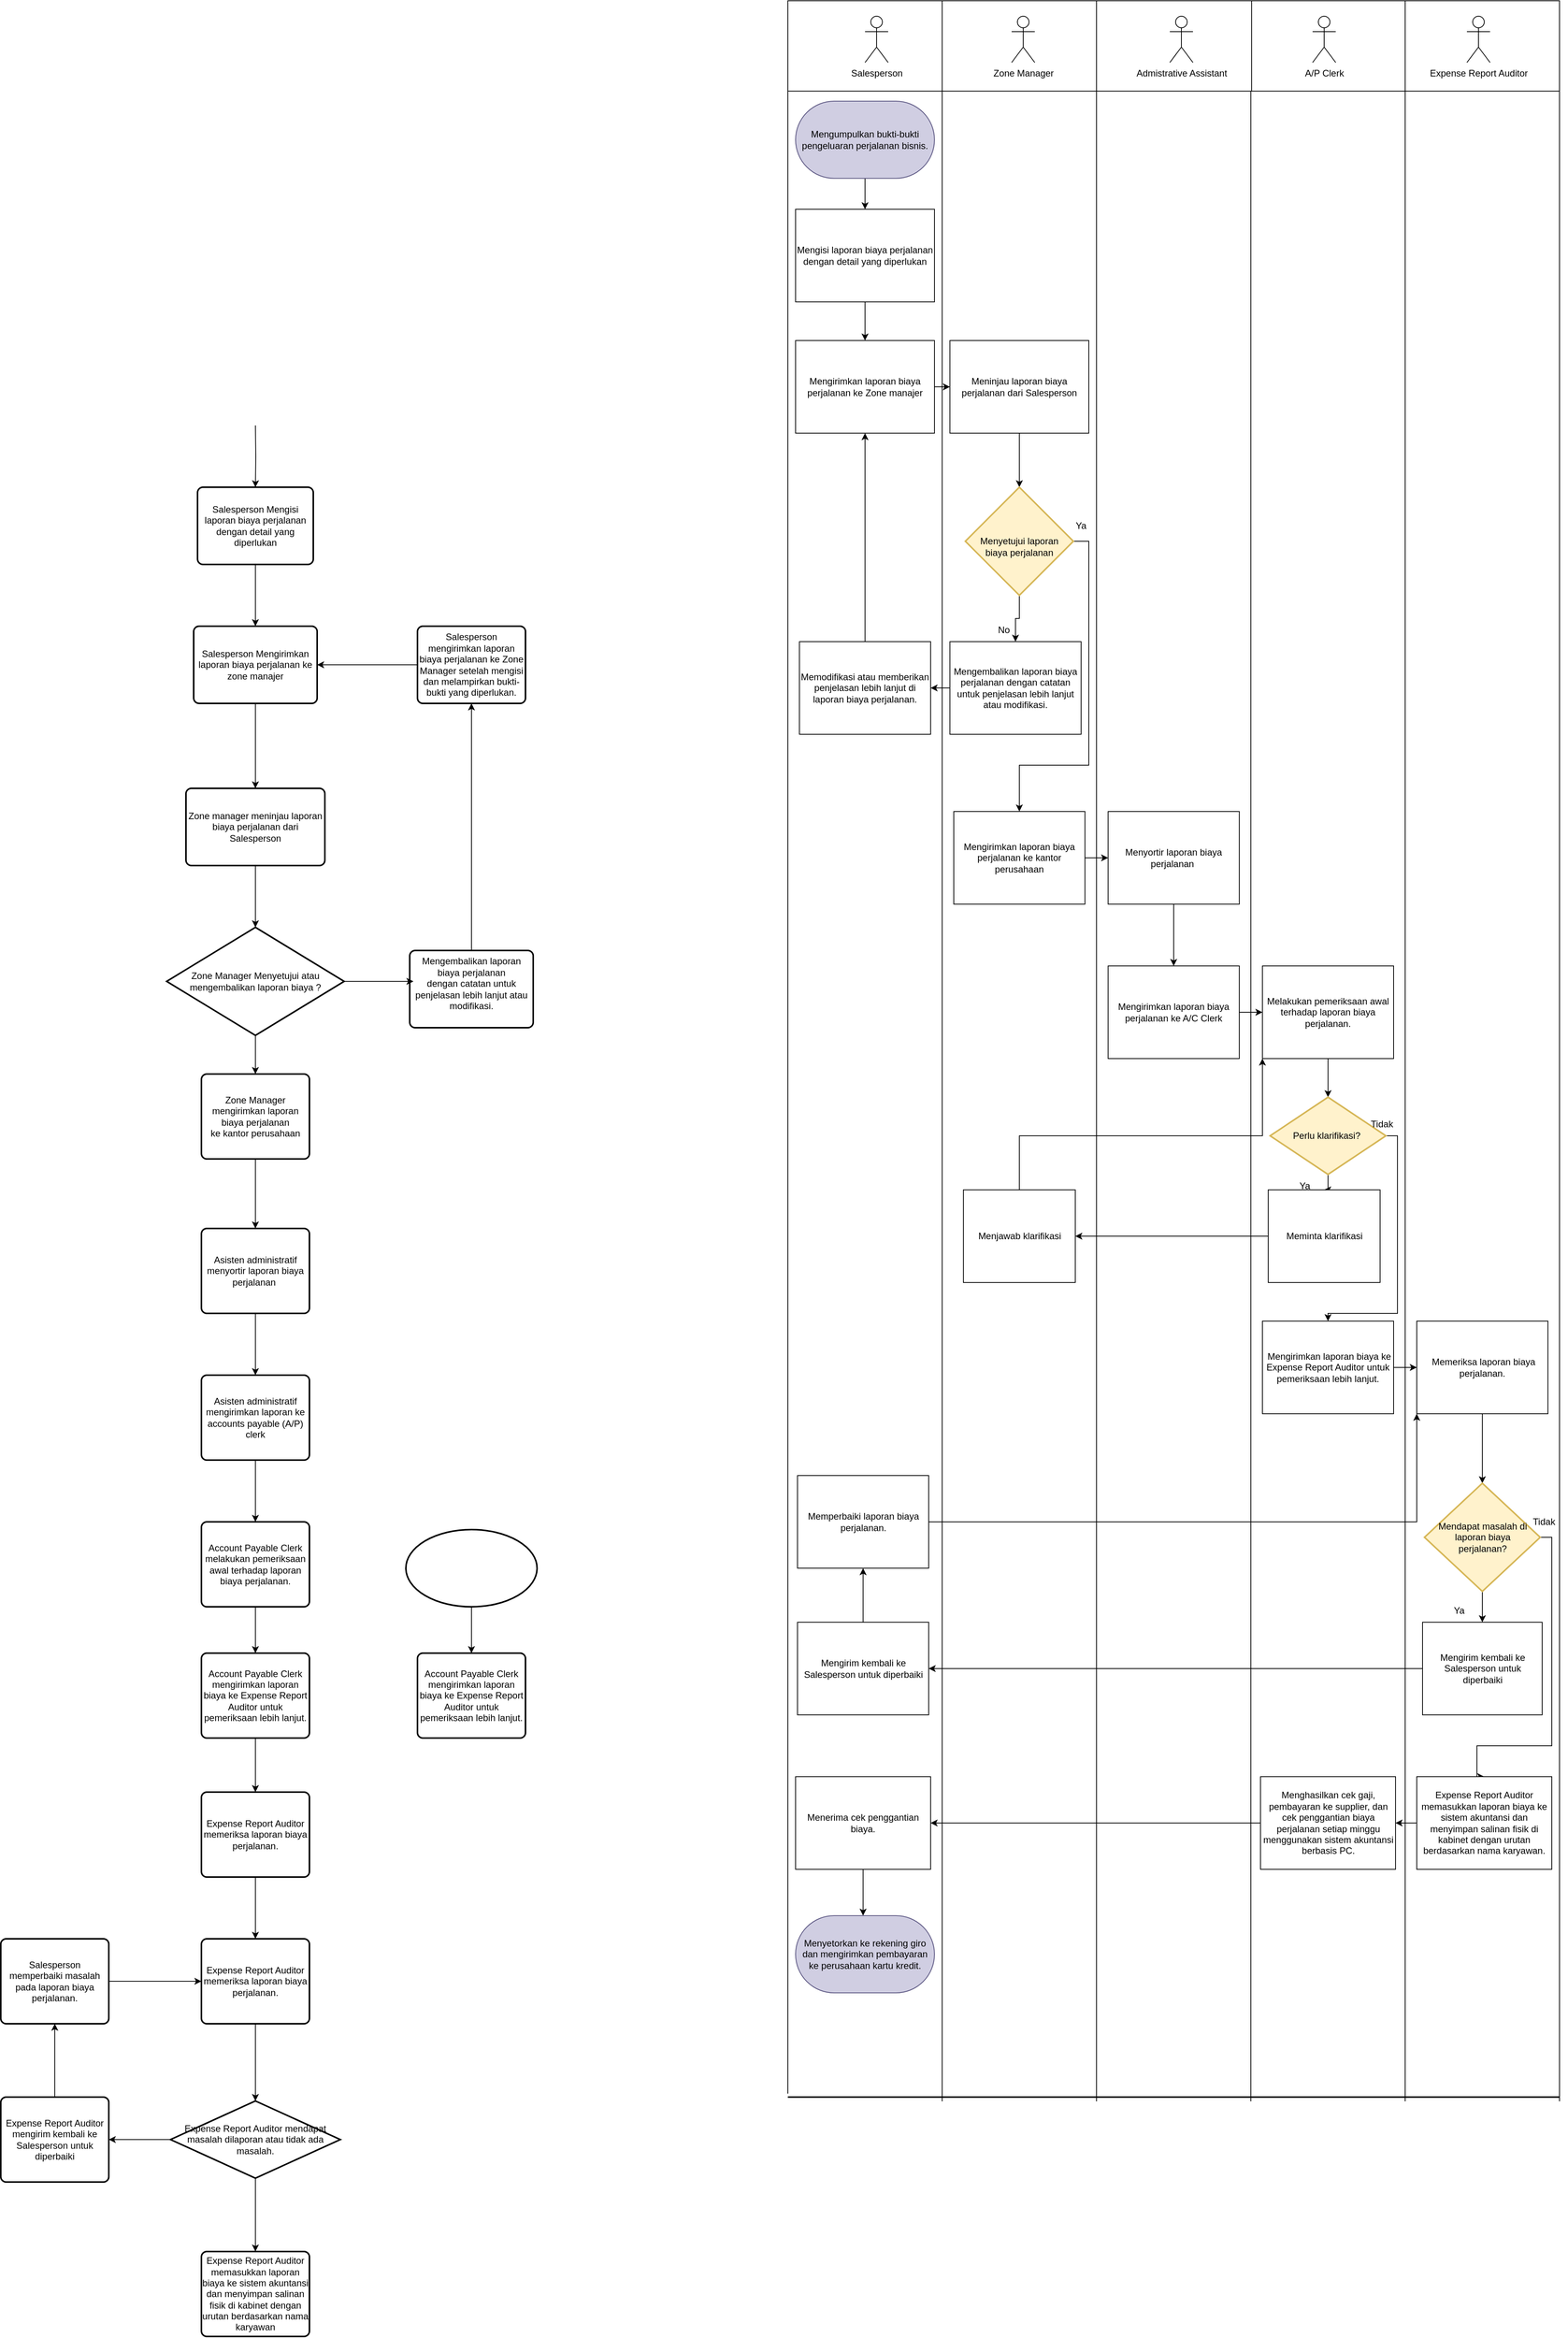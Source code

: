 <mxfile version="23.1.1" type="github">
  <diagram name="Page-1" id="a74B4hUyCrlMNp4JHoA-">
    <mxGraphModel dx="3520" dy="2836" grid="1" gridSize="10" guides="1" tooltips="1" connect="1" arrows="1" fold="1" page="1" pageScale="1" pageWidth="850" pageHeight="1100" math="0" shadow="0">
      <root>
        <mxCell id="0" />
        <mxCell id="1" parent="0" />
        <mxCell id="z_AwmB61hgFwx2csZpb4-258" value="" style="shape=partialRectangle;whiteSpace=wrap;html=1;bottom=0;top=0;fillColor=none;movable=1;resizable=1;rotatable=1;deletable=1;editable=1;locked=0;connectable=1;" vertex="1" parent="1">
          <mxGeometry x="1730" y="-90" width="200" height="2610" as="geometry" />
        </mxCell>
        <mxCell id="z_AwmB61hgFwx2csZpb4-257" value="" style="shape=partialRectangle;whiteSpace=wrap;html=1;bottom=0;top=0;fillColor=none;movable=1;resizable=1;rotatable=1;deletable=1;editable=1;locked=0;connectable=1;" vertex="1" parent="1">
          <mxGeometry x="1530" y="-83" width="200" height="2603" as="geometry" />
        </mxCell>
        <mxCell id="z_AwmB61hgFwx2csZpb4-256" value="" style="shape=partialRectangle;whiteSpace=wrap;html=1;bottom=0;top=0;fillColor=none;movable=1;resizable=1;rotatable=1;deletable=1;editable=1;locked=0;connectable=1;" vertex="1" parent="1">
          <mxGeometry x="1330" y="-83" width="200" height="2603" as="geometry" />
        </mxCell>
        <mxCell id="z_AwmB61hgFwx2csZpb4-255" value="" style="shape=partialRectangle;whiteSpace=wrap;html=1;bottom=0;top=0;fillColor=none;movable=1;resizable=1;rotatable=1;deletable=1;editable=1;locked=0;connectable=1;" vertex="1" parent="1">
          <mxGeometry x="1130" y="-83" width="200" height="2593" as="geometry" />
        </mxCell>
        <mxCell id="__j8qxxGPxPXiS_JSPGA-5" value="" style="edgeStyle=orthogonalEdgeStyle;rounded=0;orthogonalLoop=1;jettySize=auto;html=1;" parent="1" target="__j8qxxGPxPXiS_JSPGA-4" edge="1">
          <mxGeometry relative="1" as="geometry">
            <mxPoint x="440.0" y="350" as="sourcePoint" />
          </mxGeometry>
        </mxCell>
        <mxCell id="z_AwmB61hgFwx2csZpb4-3" value="" style="edgeStyle=orthogonalEdgeStyle;rounded=0;orthogonalLoop=1;jettySize=auto;html=1;" edge="1" parent="1" source="__j8qxxGPxPXiS_JSPGA-4" target="z_AwmB61hgFwx2csZpb4-2">
          <mxGeometry relative="1" as="geometry" />
        </mxCell>
        <mxCell id="z_AwmB61hgFwx2csZpb4-9" style="edgeStyle=orthogonalEdgeStyle;rounded=0;orthogonalLoop=1;jettySize=auto;html=1;" edge="1" parent="1" source="z_AwmB61hgFwx2csZpb4-2" target="z_AwmB61hgFwx2csZpb4-8">
          <mxGeometry relative="1" as="geometry" />
        </mxCell>
        <mxCell id="z_AwmB61hgFwx2csZpb4-2" value="Salesperson&amp;nbsp;Mengirimkan laporan biaya perjalanan ke zone manajer" style="rounded=1;whiteSpace=wrap;html=1;absoluteArcSize=1;arcSize=14;strokeWidth=2;" vertex="1" parent="1">
          <mxGeometry x="360" y="610" width="160" height="100" as="geometry" />
        </mxCell>
        <mxCell id="z_AwmB61hgFwx2csZpb4-13" style="edgeStyle=orthogonalEdgeStyle;rounded=0;orthogonalLoop=1;jettySize=auto;html=1;" edge="1" parent="1" source="z_AwmB61hgFwx2csZpb4-8" target="z_AwmB61hgFwx2csZpb4-10">
          <mxGeometry relative="1" as="geometry" />
        </mxCell>
        <mxCell id="z_AwmB61hgFwx2csZpb4-8" value="Zone manager meninjau laporan biaya perjalanan dari Salesperson" style="rounded=1;whiteSpace=wrap;html=1;absoluteArcSize=1;arcSize=14;strokeWidth=2;" vertex="1" parent="1">
          <mxGeometry x="350" y="820" width="180" height="100" as="geometry" />
        </mxCell>
        <mxCell id="z_AwmB61hgFwx2csZpb4-20" value="" style="edgeStyle=orthogonalEdgeStyle;rounded=0;orthogonalLoop=1;jettySize=auto;html=1;" edge="1" parent="1" source="z_AwmB61hgFwx2csZpb4-10" target="z_AwmB61hgFwx2csZpb4-19">
          <mxGeometry relative="1" as="geometry" />
        </mxCell>
        <mxCell id="z_AwmB61hgFwx2csZpb4-10" value="&lt;div style=&quot;&quot;&gt;&lt;span style=&quot;background-color: initial;&quot;&gt;Zone Manager Menyetujui atau mengembalikan laporan biaya ?&lt;/span&gt;&lt;/div&gt;" style="strokeWidth=2;html=1;shape=mxgraph.flowchart.decision;whiteSpace=wrap;align=center;" vertex="1" parent="1">
          <mxGeometry x="325" y="1000" width="230" height="140" as="geometry" />
        </mxCell>
        <mxCell id="z_AwmB61hgFwx2csZpb4-18" style="edgeStyle=orthogonalEdgeStyle;rounded=0;orthogonalLoop=1;jettySize=auto;html=1;entryX=0.5;entryY=1;entryDx=0;entryDy=0;" edge="1" parent="1" source="z_AwmB61hgFwx2csZpb4-14" target="z_AwmB61hgFwx2csZpb4-16">
          <mxGeometry relative="1" as="geometry" />
        </mxCell>
        <mxCell id="z_AwmB61hgFwx2csZpb4-14" value="Mengembalikan laporan biaya perjalanan dengan&amp;nbsp;catatan untuk penjelasan lebih lanjut atau modifikasi.&lt;br&gt;&amp;nbsp;" style="rounded=1;whiteSpace=wrap;html=1;absoluteArcSize=1;arcSize=14;strokeWidth=2;" vertex="1" parent="1">
          <mxGeometry x="640" y="1030" width="160" height="100" as="geometry" />
        </mxCell>
        <mxCell id="z_AwmB61hgFwx2csZpb4-15" style="edgeStyle=orthogonalEdgeStyle;rounded=0;orthogonalLoop=1;jettySize=auto;html=1;entryX=0.03;entryY=0.4;entryDx=0;entryDy=0;entryPerimeter=0;" edge="1" parent="1" source="z_AwmB61hgFwx2csZpb4-10" target="z_AwmB61hgFwx2csZpb4-14">
          <mxGeometry relative="1" as="geometry" />
        </mxCell>
        <mxCell id="z_AwmB61hgFwx2csZpb4-17" style="edgeStyle=orthogonalEdgeStyle;rounded=0;orthogonalLoop=1;jettySize=auto;html=1;" edge="1" parent="1" source="z_AwmB61hgFwx2csZpb4-16" target="z_AwmB61hgFwx2csZpb4-2">
          <mxGeometry relative="1" as="geometry" />
        </mxCell>
        <mxCell id="z_AwmB61hgFwx2csZpb4-16" value="Salesperson mengirimkan laporan biaya perjalanan ke Zone Manager setelah mengisi dan melampirkan bukti-bukti yang diperlukan." style="rounded=1;whiteSpace=wrap;html=1;absoluteArcSize=1;arcSize=14;strokeWidth=2;" vertex="1" parent="1">
          <mxGeometry x="650" y="610" width="140" height="100" as="geometry" />
        </mxCell>
        <mxCell id="z_AwmB61hgFwx2csZpb4-22" value="" style="edgeStyle=orthogonalEdgeStyle;rounded=0;orthogonalLoop=1;jettySize=auto;html=1;" edge="1" parent="1" source="z_AwmB61hgFwx2csZpb4-19" target="z_AwmB61hgFwx2csZpb4-21">
          <mxGeometry relative="1" as="geometry" />
        </mxCell>
        <mxCell id="z_AwmB61hgFwx2csZpb4-19" value="Zone Manager mengirimkan laporan biaya perjalanan ke&amp;nbsp;kantor perusahaan" style="rounded=1;whiteSpace=wrap;html=1;absoluteArcSize=1;arcSize=14;strokeWidth=2;" vertex="1" parent="1">
          <mxGeometry x="370" y="1190" width="140" height="110" as="geometry" />
        </mxCell>
        <mxCell id="z_AwmB61hgFwx2csZpb4-24" value="" style="edgeStyle=orthogonalEdgeStyle;rounded=0;orthogonalLoop=1;jettySize=auto;html=1;" edge="1" parent="1" source="z_AwmB61hgFwx2csZpb4-21" target="z_AwmB61hgFwx2csZpb4-23">
          <mxGeometry relative="1" as="geometry" />
        </mxCell>
        <mxCell id="z_AwmB61hgFwx2csZpb4-21" value="Asisten administratif menyortir laporan biaya perjalanan&amp;nbsp;" style="rounded=1;whiteSpace=wrap;html=1;absoluteArcSize=1;arcSize=14;strokeWidth=2;" vertex="1" parent="1">
          <mxGeometry x="370" y="1390" width="140" height="110" as="geometry" />
        </mxCell>
        <mxCell id="z_AwmB61hgFwx2csZpb4-27" value="" style="edgeStyle=orthogonalEdgeStyle;rounded=0;orthogonalLoop=1;jettySize=auto;html=1;" edge="1" parent="1" source="z_AwmB61hgFwx2csZpb4-23" target="z_AwmB61hgFwx2csZpb4-26">
          <mxGeometry relative="1" as="geometry" />
        </mxCell>
        <mxCell id="z_AwmB61hgFwx2csZpb4-23" value="Asisten administratif mengirimkan laporan ke accounts payable (A/P) clerk" style="rounded=1;whiteSpace=wrap;html=1;absoluteArcSize=1;arcSize=14;strokeWidth=2;" vertex="1" parent="1">
          <mxGeometry x="370" y="1580" width="140" height="110" as="geometry" />
        </mxCell>
        <mxCell id="z_AwmB61hgFwx2csZpb4-29" value="" style="edgeStyle=orthogonalEdgeStyle;rounded=0;orthogonalLoop=1;jettySize=auto;html=1;" edge="1" parent="1" source="z_AwmB61hgFwx2csZpb4-26" target="z_AwmB61hgFwx2csZpb4-28">
          <mxGeometry relative="1" as="geometry" />
        </mxCell>
        <mxCell id="z_AwmB61hgFwx2csZpb4-26" value="Account Payable Clerk melakukan pemeriksaan awal terhadap laporan biaya perjalanan." style="rounded=1;whiteSpace=wrap;html=1;absoluteArcSize=1;arcSize=14;strokeWidth=2;" vertex="1" parent="1">
          <mxGeometry x="370" y="1770" width="140" height="110" as="geometry" />
        </mxCell>
        <mxCell id="z_AwmB61hgFwx2csZpb4-31" value="" style="edgeStyle=orthogonalEdgeStyle;rounded=0;orthogonalLoop=1;jettySize=auto;html=1;" edge="1" parent="1" source="z_AwmB61hgFwx2csZpb4-28" target="z_AwmB61hgFwx2csZpb4-30">
          <mxGeometry relative="1" as="geometry" />
        </mxCell>
        <mxCell id="z_AwmB61hgFwx2csZpb4-28" value="Account Payable Clerk mengirimkan&amp;nbsp;laporan biaya ke Expense Report Auditor untuk pemeriksaan lebih lanjut." style="rounded=1;whiteSpace=wrap;html=1;absoluteArcSize=1;arcSize=14;strokeWidth=2;" vertex="1" parent="1">
          <mxGeometry x="370" y="1940" width="140" height="110" as="geometry" />
        </mxCell>
        <mxCell id="z_AwmB61hgFwx2csZpb4-33" value="" style="edgeStyle=orthogonalEdgeStyle;rounded=0;orthogonalLoop=1;jettySize=auto;html=1;" edge="1" parent="1" source="z_AwmB61hgFwx2csZpb4-30" target="z_AwmB61hgFwx2csZpb4-32">
          <mxGeometry relative="1" as="geometry" />
        </mxCell>
        <mxCell id="z_AwmB61hgFwx2csZpb4-30" value="Expense Report Auditor memeriksa laporan biaya perjalanan." style="rounded=1;whiteSpace=wrap;html=1;absoluteArcSize=1;arcSize=14;strokeWidth=2;" vertex="1" parent="1">
          <mxGeometry x="370" y="2120" width="140" height="110" as="geometry" />
        </mxCell>
        <mxCell id="z_AwmB61hgFwx2csZpb4-35" value="" style="edgeStyle=orthogonalEdgeStyle;rounded=0;orthogonalLoop=1;jettySize=auto;html=1;" edge="1" parent="1" source="z_AwmB61hgFwx2csZpb4-32" target="z_AwmB61hgFwx2csZpb4-34">
          <mxGeometry relative="1" as="geometry" />
        </mxCell>
        <mxCell id="z_AwmB61hgFwx2csZpb4-32" value="Expense Report Auditor memeriksa laporan biaya perjalanan." style="rounded=1;whiteSpace=wrap;html=1;absoluteArcSize=1;arcSize=14;strokeWidth=2;" vertex="1" parent="1">
          <mxGeometry x="370" y="2310" width="140" height="110" as="geometry" />
        </mxCell>
        <mxCell id="z_AwmB61hgFwx2csZpb4-37" value="" style="edgeStyle=orthogonalEdgeStyle;rounded=0;orthogonalLoop=1;jettySize=auto;html=1;" edge="1" parent="1" source="z_AwmB61hgFwx2csZpb4-34" target="z_AwmB61hgFwx2csZpb4-36">
          <mxGeometry relative="1" as="geometry" />
        </mxCell>
        <mxCell id="z_AwmB61hgFwx2csZpb4-43" value="" style="edgeStyle=orthogonalEdgeStyle;rounded=0;orthogonalLoop=1;jettySize=auto;html=1;" edge="1" parent="1" source="z_AwmB61hgFwx2csZpb4-34" target="z_AwmB61hgFwx2csZpb4-42">
          <mxGeometry relative="1" as="geometry" />
        </mxCell>
        <mxCell id="z_AwmB61hgFwx2csZpb4-34" value="Expense Report Auditor mendapat masalah dilaporan atau tidak ada masalah." style="strokeWidth=2;html=1;shape=mxgraph.flowchart.decision;whiteSpace=wrap;" vertex="1" parent="1">
          <mxGeometry x="330" y="2520" width="220" height="100" as="geometry" />
        </mxCell>
        <mxCell id="z_AwmB61hgFwx2csZpb4-49" value="" style="edgeStyle=orthogonalEdgeStyle;rounded=0;orthogonalLoop=1;jettySize=auto;html=1;" edge="1" parent="1" source="z_AwmB61hgFwx2csZpb4-36" target="z_AwmB61hgFwx2csZpb4-47">
          <mxGeometry relative="1" as="geometry" />
        </mxCell>
        <mxCell id="z_AwmB61hgFwx2csZpb4-36" value="Expense Report Auditor mengirim kembali ke Salesperson untuk diperbaiki" style="rounded=1;whiteSpace=wrap;html=1;absoluteArcSize=1;arcSize=14;strokeWidth=2;" vertex="1" parent="1">
          <mxGeometry x="110" y="2515" width="140" height="110" as="geometry" />
        </mxCell>
        <mxCell id="z_AwmB61hgFwx2csZpb4-42" value="Expense Report Auditor memasukkan laporan biaya ke sistem akuntansi dan menyimpan salinan fisik di kabinet dengan urutan berdasarkan nama karyawan" style="rounded=1;whiteSpace=wrap;html=1;absoluteArcSize=1;arcSize=14;strokeWidth=2;" vertex="1" parent="1">
          <mxGeometry x="370" y="2715" width="140" height="110" as="geometry" />
        </mxCell>
        <mxCell id="z_AwmB61hgFwx2csZpb4-48" style="edgeStyle=orthogonalEdgeStyle;rounded=0;orthogonalLoop=1;jettySize=auto;html=1;entryX=0;entryY=0.5;entryDx=0;entryDy=0;" edge="1" parent="1" source="z_AwmB61hgFwx2csZpb4-47" target="z_AwmB61hgFwx2csZpb4-32">
          <mxGeometry relative="1" as="geometry" />
        </mxCell>
        <mxCell id="z_AwmB61hgFwx2csZpb4-47" value="Salesperson memperbaiki masalah pada laporan biaya perjalanan." style="rounded=1;whiteSpace=wrap;html=1;absoluteArcSize=1;arcSize=14;strokeWidth=2;" vertex="1" parent="1">
          <mxGeometry x="110" y="2310" width="140" height="110" as="geometry" />
        </mxCell>
        <mxCell id="z_AwmB61hgFwx2csZpb4-53" value="" style="edgeStyle=orthogonalEdgeStyle;rounded=0;orthogonalLoop=1;jettySize=auto;html=1;" edge="1" parent="1" source="z_AwmB61hgFwx2csZpb4-50" target="z_AwmB61hgFwx2csZpb4-52">
          <mxGeometry relative="1" as="geometry" />
        </mxCell>
        <mxCell id="z_AwmB61hgFwx2csZpb4-50" value="" style="strokeWidth=2;html=1;shape=mxgraph.flowchart.start_2;whiteSpace=wrap;" vertex="1" parent="1">
          <mxGeometry x="635" y="1780" width="170" height="100" as="geometry" />
        </mxCell>
        <mxCell id="z_AwmB61hgFwx2csZpb4-52" value="Account Payable Clerk mengirimkan&amp;nbsp;laporan biaya ke Expense Report Auditor untuk pemeriksaan lebih lanjut." style="rounded=1;whiteSpace=wrap;html=1;absoluteArcSize=1;arcSize=14;strokeWidth=2;" vertex="1" parent="1">
          <mxGeometry x="650" y="1940" width="140" height="110" as="geometry" />
        </mxCell>
        <mxCell id="z_AwmB61hgFwx2csZpb4-123" value="" style="shape=table;startSize=0;container=1;collapsible=0;childLayout=tableLayout;fontSize=16;movable=1;resizable=1;rotatable=1;deletable=1;editable=1;locked=0;connectable=1;" vertex="1" parent="1">
          <mxGeometry x="1130" y="-200" width="1000" height="117" as="geometry" />
        </mxCell>
        <mxCell id="z_AwmB61hgFwx2csZpb4-124" value="" style="shape=tableRow;horizontal=0;startSize=0;swimlaneHead=0;swimlaneBody=0;strokeColor=inherit;top=0;left=0;bottom=0;right=0;collapsible=0;dropTarget=0;fillColor=none;points=[[0,0.5],[1,0.5]];portConstraint=eastwest;fontSize=16;" vertex="1" parent="z_AwmB61hgFwx2csZpb4-123">
          <mxGeometry width="1000" height="117" as="geometry" />
        </mxCell>
        <mxCell id="z_AwmB61hgFwx2csZpb4-200" style="shape=partialRectangle;html=1;whiteSpace=wrap;connectable=0;strokeColor=inherit;overflow=hidden;fillColor=none;top=0;left=0;bottom=0;right=0;pointerEvents=1;fontSize=16;" vertex="1" parent="z_AwmB61hgFwx2csZpb4-124">
          <mxGeometry width="200" height="117" as="geometry">
            <mxRectangle width="200" height="117" as="alternateBounds" />
          </mxGeometry>
        </mxCell>
        <mxCell id="z_AwmB61hgFwx2csZpb4-185" style="shape=partialRectangle;html=1;whiteSpace=wrap;connectable=0;strokeColor=inherit;overflow=hidden;fillColor=none;top=0;left=0;bottom=0;right=0;pointerEvents=1;fontSize=16;" vertex="1" parent="z_AwmB61hgFwx2csZpb4-124">
          <mxGeometry x="200" width="200" height="117" as="geometry">
            <mxRectangle width="200" height="117" as="alternateBounds" />
          </mxGeometry>
        </mxCell>
        <mxCell id="z_AwmB61hgFwx2csZpb4-125" value="" style="shape=partialRectangle;html=1;whiteSpace=wrap;connectable=0;strokeColor=inherit;overflow=hidden;fillColor=none;top=0;left=0;bottom=0;right=0;pointerEvents=1;fontSize=16;" vertex="1" parent="z_AwmB61hgFwx2csZpb4-124">
          <mxGeometry x="400" width="201" height="117" as="geometry">
            <mxRectangle width="201" height="117" as="alternateBounds" />
          </mxGeometry>
        </mxCell>
        <mxCell id="z_AwmB61hgFwx2csZpb4-126" value="" style="shape=partialRectangle;html=1;whiteSpace=wrap;connectable=0;strokeColor=inherit;overflow=hidden;fillColor=none;top=0;left=0;bottom=0;right=0;pointerEvents=1;fontSize=16;" vertex="1" parent="z_AwmB61hgFwx2csZpb4-124">
          <mxGeometry x="601" width="199" height="117" as="geometry">
            <mxRectangle width="199" height="117" as="alternateBounds" />
          </mxGeometry>
        </mxCell>
        <mxCell id="z_AwmB61hgFwx2csZpb4-127" value="" style="shape=partialRectangle;html=1;whiteSpace=wrap;connectable=0;strokeColor=inherit;overflow=hidden;fillColor=none;top=0;left=0;bottom=0;right=0;pointerEvents=1;fontSize=16;" vertex="1" parent="z_AwmB61hgFwx2csZpb4-124">
          <mxGeometry x="800" width="200" height="117" as="geometry">
            <mxRectangle width="200" height="117" as="alternateBounds" />
          </mxGeometry>
        </mxCell>
        <mxCell id="z_AwmB61hgFwx2csZpb4-181" value="Zone Manager" style="shape=umlActor;verticalLabelPosition=bottom;verticalAlign=top;html=1;outlineConnect=0;" vertex="1" parent="1">
          <mxGeometry x="1420" y="-180" width="30" height="60" as="geometry" />
        </mxCell>
        <mxCell id="z_AwmB61hgFwx2csZpb4-182" value="Salesperson" style="shape=umlActor;verticalLabelPosition=bottom;verticalAlign=top;html=1;outlineConnect=0;" vertex="1" parent="1">
          <mxGeometry x="1230" y="-180" width="30" height="60" as="geometry" />
        </mxCell>
        <mxCell id="z_AwmB61hgFwx2csZpb4-184" value="Expense Report Auditor" style="shape=umlActor;verticalLabelPosition=bottom;verticalAlign=top;html=1;outlineConnect=0;" vertex="1" parent="1">
          <mxGeometry x="2010" y="-180" width="30" height="60" as="geometry" />
        </mxCell>
        <mxCell id="z_AwmB61hgFwx2csZpb4-198" value="Admistrative Assistant" style="shape=umlActor;verticalLabelPosition=bottom;verticalAlign=top;html=1;outlineConnect=0;" vertex="1" parent="1">
          <mxGeometry x="1625" y="-180" width="30" height="60" as="geometry" />
        </mxCell>
        <mxCell id="z_AwmB61hgFwx2csZpb4-213" value="A/P Clerk" style="shape=umlActor;verticalLabelPosition=bottom;verticalAlign=top;html=1;outlineConnect=0;" vertex="1" parent="1">
          <mxGeometry x="1810" y="-180" width="30" height="60" as="geometry" />
        </mxCell>
        <mxCell id="__j8qxxGPxPXiS_JSPGA-4" value="Salesperson Mengisi laporan biaya perjalanan dengan detail yang diperlukan" style="rounded=1;whiteSpace=wrap;html=1;absoluteArcSize=1;arcSize=14;strokeWidth=2;" parent="1" vertex="1">
          <mxGeometry x="365" y="430" width="150" height="100" as="geometry" />
        </mxCell>
        <mxCell id="z_AwmB61hgFwx2csZpb4-259" value="" style="shape=partialRectangle;whiteSpace=wrap;html=1;bottom=0;top=0;fillColor=none;movable=1;resizable=1;rotatable=1;deletable=1;editable=1;locked=0;connectable=1;" vertex="1" parent="1">
          <mxGeometry x="1930" y="-90" width="200" height="2610" as="geometry" />
        </mxCell>
        <mxCell id="z_AwmB61hgFwx2csZpb4-264" value="" style="edgeStyle=orthogonalEdgeStyle;rounded=0;orthogonalLoop=1;jettySize=auto;html=1;" edge="1" parent="1" source="z_AwmB61hgFwx2csZpb4-261" target="z_AwmB61hgFwx2csZpb4-263">
          <mxGeometry relative="1" as="geometry" />
        </mxCell>
        <mxCell id="z_AwmB61hgFwx2csZpb4-261" value="Mengisi laporan biaya perjalanan dengan detail yang diperlukan" style="rounded=0;whiteSpace=wrap;html=1;" vertex="1" parent="1">
          <mxGeometry x="1140" y="70" width="180" height="120" as="geometry" />
        </mxCell>
        <mxCell id="z_AwmB61hgFwx2csZpb4-266" value="" style="edgeStyle=orthogonalEdgeStyle;rounded=0;orthogonalLoop=1;jettySize=auto;html=1;" edge="1" parent="1" source="z_AwmB61hgFwx2csZpb4-263" target="z_AwmB61hgFwx2csZpb4-265">
          <mxGeometry relative="1" as="geometry" />
        </mxCell>
        <mxCell id="z_AwmB61hgFwx2csZpb4-263" value="Mengirimkan laporan biaya perjalanan ke Zone manajer" style="rounded=0;whiteSpace=wrap;html=1;" vertex="1" parent="1">
          <mxGeometry x="1140" y="240" width="180" height="120" as="geometry" />
        </mxCell>
        <mxCell id="z_AwmB61hgFwx2csZpb4-268" value="" style="edgeStyle=orthogonalEdgeStyle;rounded=0;orthogonalLoop=1;jettySize=auto;html=1;" edge="1" parent="1" source="z_AwmB61hgFwx2csZpb4-265" target="z_AwmB61hgFwx2csZpb4-267">
          <mxGeometry relative="1" as="geometry" />
        </mxCell>
        <mxCell id="z_AwmB61hgFwx2csZpb4-265" value="Meninjau laporan biaya perjalanan dari Salesperson" style="rounded=0;whiteSpace=wrap;html=1;" vertex="1" parent="1">
          <mxGeometry x="1340" y="240" width="180" height="120" as="geometry" />
        </mxCell>
        <mxCell id="z_AwmB61hgFwx2csZpb4-275" value="" style="edgeStyle=orthogonalEdgeStyle;rounded=0;orthogonalLoop=1;jettySize=auto;html=1;" edge="1" parent="1" source="z_AwmB61hgFwx2csZpb4-267" target="z_AwmB61hgFwx2csZpb4-274">
          <mxGeometry relative="1" as="geometry" />
        </mxCell>
        <mxCell id="z_AwmB61hgFwx2csZpb4-277" style="edgeStyle=orthogonalEdgeStyle;rounded=0;orthogonalLoop=1;jettySize=auto;html=1;" edge="1" parent="1" source="z_AwmB61hgFwx2csZpb4-267" target="z_AwmB61hgFwx2csZpb4-282">
          <mxGeometry relative="1" as="geometry">
            <mxPoint x="1520" y="820" as="targetPoint" />
            <Array as="points">
              <mxPoint x="1520" y="500" />
              <mxPoint x="1520" y="790" />
              <mxPoint x="1430" y="790" />
            </Array>
          </mxGeometry>
        </mxCell>
        <mxCell id="z_AwmB61hgFwx2csZpb4-267" value="&lt;div style=&quot;&quot;&gt;&lt;span style=&quot;background-color: initial;&quot;&gt;&lt;br&gt;&lt;/span&gt;&lt;/div&gt;&lt;div style=&quot;&quot;&gt;&lt;span style=&quot;background-color: initial;&quot;&gt;Menyetujui laporan biaya perjalanan&lt;/span&gt;&lt;/div&gt;" style="strokeWidth=2;html=1;shape=mxgraph.flowchart.decision;whiteSpace=wrap;align=center;spacingLeft=9;spacingRight=9;fillColor=#fff2cc;strokeColor=#d6b656;" vertex="1" parent="1">
          <mxGeometry x="1360" y="430" width="140" height="140" as="geometry" />
        </mxCell>
        <mxCell id="z_AwmB61hgFwx2csZpb4-278" value="" style="edgeStyle=orthogonalEdgeStyle;rounded=0;orthogonalLoop=1;jettySize=auto;html=1;" edge="1" parent="1" source="z_AwmB61hgFwx2csZpb4-274" target="z_AwmB61hgFwx2csZpb4-276">
          <mxGeometry relative="1" as="geometry" />
        </mxCell>
        <mxCell id="z_AwmB61hgFwx2csZpb4-274" value="Mengembalikan laporan biaya perjalanan dengan&amp;nbsp;catatan untuk penjelasan lebih lanjut atau modifikasi." style="rounded=0;whiteSpace=wrap;html=1;" vertex="1" parent="1">
          <mxGeometry x="1340" y="630" width="170" height="120" as="geometry" />
        </mxCell>
        <mxCell id="z_AwmB61hgFwx2csZpb4-279" style="edgeStyle=orthogonalEdgeStyle;rounded=0;orthogonalLoop=1;jettySize=auto;html=1;entryX=0.5;entryY=1;entryDx=0;entryDy=0;" edge="1" parent="1" source="z_AwmB61hgFwx2csZpb4-276" target="z_AwmB61hgFwx2csZpb4-263">
          <mxGeometry relative="1" as="geometry" />
        </mxCell>
        <mxCell id="z_AwmB61hgFwx2csZpb4-276" value="Memodifikasi atau memberikan penjelasan lebih lanjut di laporan biaya perjalanan." style="rounded=0;whiteSpace=wrap;html=1;" vertex="1" parent="1">
          <mxGeometry x="1145" y="630" width="170" height="120" as="geometry" />
        </mxCell>
        <mxCell id="z_AwmB61hgFwx2csZpb4-280" value="No" style="text;html=1;strokeColor=none;fillColor=none;align=center;verticalAlign=middle;whiteSpace=wrap;rounded=0;" vertex="1" parent="1">
          <mxGeometry x="1380" y="600" width="60" height="30" as="geometry" />
        </mxCell>
        <mxCell id="z_AwmB61hgFwx2csZpb4-281" value="Ya" style="text;html=1;strokeColor=none;fillColor=none;align=center;verticalAlign=middle;whiteSpace=wrap;rounded=0;" vertex="1" parent="1">
          <mxGeometry x="1480" y="465" width="60" height="30" as="geometry" />
        </mxCell>
        <mxCell id="z_AwmB61hgFwx2csZpb4-286" value="" style="edgeStyle=orthogonalEdgeStyle;rounded=0;orthogonalLoop=1;jettySize=auto;html=1;" edge="1" parent="1" source="z_AwmB61hgFwx2csZpb4-282" target="z_AwmB61hgFwx2csZpb4-285">
          <mxGeometry relative="1" as="geometry" />
        </mxCell>
        <mxCell id="z_AwmB61hgFwx2csZpb4-282" value="Mengirimkan laporan biaya perjalanan ke&amp;nbsp;kantor perusahaan" style="rounded=0;whiteSpace=wrap;html=1;" vertex="1" parent="1">
          <mxGeometry x="1345" y="850" width="170" height="120" as="geometry" />
        </mxCell>
        <mxCell id="z_AwmB61hgFwx2csZpb4-291" value="" style="edgeStyle=orthogonalEdgeStyle;rounded=0;orthogonalLoop=1;jettySize=auto;html=1;" edge="1" parent="1" source="z_AwmB61hgFwx2csZpb4-285" target="z_AwmB61hgFwx2csZpb4-290">
          <mxGeometry relative="1" as="geometry" />
        </mxCell>
        <mxCell id="z_AwmB61hgFwx2csZpb4-285" value="Menyortir laporan biaya perjalanan&amp;nbsp;" style="rounded=0;whiteSpace=wrap;html=1;" vertex="1" parent="1">
          <mxGeometry x="1545" y="850" width="170" height="120" as="geometry" />
        </mxCell>
        <mxCell id="z_AwmB61hgFwx2csZpb4-293" value="" style="edgeStyle=orthogonalEdgeStyle;rounded=0;orthogonalLoop=1;jettySize=auto;html=1;" edge="1" parent="1" source="z_AwmB61hgFwx2csZpb4-290" target="z_AwmB61hgFwx2csZpb4-292">
          <mxGeometry relative="1" as="geometry" />
        </mxCell>
        <mxCell id="z_AwmB61hgFwx2csZpb4-290" value="Mengirimkan laporan biaya perjalanan ke A/C Clerk" style="rounded=0;whiteSpace=wrap;html=1;" vertex="1" parent="1">
          <mxGeometry x="1545" y="1050" width="170" height="120" as="geometry" />
        </mxCell>
        <mxCell id="z_AwmB61hgFwx2csZpb4-340" value="" style="edgeStyle=orthogonalEdgeStyle;rounded=0;orthogonalLoop=1;jettySize=auto;html=1;" edge="1" parent="1" source="z_AwmB61hgFwx2csZpb4-292" target="z_AwmB61hgFwx2csZpb4-339">
          <mxGeometry relative="1" as="geometry" />
        </mxCell>
        <mxCell id="z_AwmB61hgFwx2csZpb4-292" value="Melakukan pemeriksaan awal terhadap laporan biaya perjalanan." style="rounded=0;whiteSpace=wrap;html=1;" vertex="1" parent="1">
          <mxGeometry x="1745" y="1050" width="170" height="120" as="geometry" />
        </mxCell>
        <mxCell id="z_AwmB61hgFwx2csZpb4-297" value="" style="edgeStyle=orthogonalEdgeStyle;rounded=0;orthogonalLoop=1;jettySize=auto;html=1;" edge="1" parent="1" source="z_AwmB61hgFwx2csZpb4-294" target="z_AwmB61hgFwx2csZpb4-296">
          <mxGeometry relative="1" as="geometry" />
        </mxCell>
        <mxCell id="z_AwmB61hgFwx2csZpb4-294" value="&amp;nbsp;Mengirimkan&amp;nbsp;laporan biaya ke Expense Report Auditor untuk pemeriksaan lebih lanjut." style="rounded=0;whiteSpace=wrap;html=1;" vertex="1" parent="1">
          <mxGeometry x="1745" y="1510" width="170" height="120" as="geometry" />
        </mxCell>
        <mxCell id="z_AwmB61hgFwx2csZpb4-299" value="" style="edgeStyle=orthogonalEdgeStyle;rounded=0;orthogonalLoop=1;jettySize=auto;html=1;" edge="1" parent="1" source="z_AwmB61hgFwx2csZpb4-296" target="z_AwmB61hgFwx2csZpb4-298">
          <mxGeometry relative="1" as="geometry" />
        </mxCell>
        <mxCell id="z_AwmB61hgFwx2csZpb4-296" value="&amp;nbsp;Memeriksa laporan biaya perjalanan." style="rounded=0;whiteSpace=wrap;html=1;" vertex="1" parent="1">
          <mxGeometry x="1945" y="1510" width="170" height="120" as="geometry" />
        </mxCell>
        <mxCell id="z_AwmB61hgFwx2csZpb4-301" value="" style="edgeStyle=orthogonalEdgeStyle;rounded=0;orthogonalLoop=1;jettySize=auto;html=1;" edge="1" parent="1" source="z_AwmB61hgFwx2csZpb4-298" target="z_AwmB61hgFwx2csZpb4-300">
          <mxGeometry relative="1" as="geometry" />
        </mxCell>
        <mxCell id="z_AwmB61hgFwx2csZpb4-329" style="edgeStyle=orthogonalEdgeStyle;rounded=0;orthogonalLoop=1;jettySize=auto;html=1;entryX=0.5;entryY=0;entryDx=0;entryDy=0;" edge="1" parent="1" source="z_AwmB61hgFwx2csZpb4-298" target="z_AwmB61hgFwx2csZpb4-323">
          <mxGeometry relative="1" as="geometry">
            <Array as="points">
              <mxPoint x="2120" y="1790" />
              <mxPoint x="2120" y="2060" />
              <mxPoint x="2023" y="2060" />
            </Array>
          </mxGeometry>
        </mxCell>
        <mxCell id="z_AwmB61hgFwx2csZpb4-298" value="Mendapat masalah di laporan biaya perjalanan?" style="strokeWidth=2;html=1;shape=mxgraph.flowchart.decision;whiteSpace=wrap;spacingLeft=14;spacingRight=13;fillColor=#fff2cc;strokeColor=#d6b656;" vertex="1" parent="1">
          <mxGeometry x="1955" y="1720" width="150" height="140" as="geometry" />
        </mxCell>
        <mxCell id="z_AwmB61hgFwx2csZpb4-304" style="edgeStyle=orthogonalEdgeStyle;rounded=0;orthogonalLoop=1;jettySize=auto;html=1;" edge="1" parent="1" source="z_AwmB61hgFwx2csZpb4-300" target="z_AwmB61hgFwx2csZpb4-302">
          <mxGeometry relative="1" as="geometry" />
        </mxCell>
        <mxCell id="z_AwmB61hgFwx2csZpb4-300" value="Mengirim kembali ke Salesperson untuk diperbaiki" style="rounded=0;whiteSpace=wrap;html=1;" vertex="1" parent="1">
          <mxGeometry x="1952.5" y="1900" width="155" height="120" as="geometry" />
        </mxCell>
        <mxCell id="z_AwmB61hgFwx2csZpb4-306" value="" style="edgeStyle=orthogonalEdgeStyle;rounded=0;orthogonalLoop=1;jettySize=auto;html=1;" edge="1" parent="1" source="z_AwmB61hgFwx2csZpb4-302" target="z_AwmB61hgFwx2csZpb4-305">
          <mxGeometry relative="1" as="geometry" />
        </mxCell>
        <mxCell id="z_AwmB61hgFwx2csZpb4-302" value="Mengirim kembali ke Salesperson untuk diperbaiki" style="rounded=0;whiteSpace=wrap;html=1;" vertex="1" parent="1">
          <mxGeometry x="1142.5" y="1900" width="170" height="120" as="geometry" />
        </mxCell>
        <mxCell id="z_AwmB61hgFwx2csZpb4-316" style="edgeStyle=orthogonalEdgeStyle;rounded=0;orthogonalLoop=1;jettySize=auto;html=1;entryX=0;entryY=1;entryDx=0;entryDy=0;" edge="1" parent="1" source="z_AwmB61hgFwx2csZpb4-305" target="z_AwmB61hgFwx2csZpb4-296">
          <mxGeometry relative="1" as="geometry" />
        </mxCell>
        <mxCell id="z_AwmB61hgFwx2csZpb4-305" value="Memperbaiki laporan biaya perjalanan." style="rounded=0;whiteSpace=wrap;html=1;" vertex="1" parent="1">
          <mxGeometry x="1142.5" y="1710" width="170" height="120" as="geometry" />
        </mxCell>
        <mxCell id="z_AwmB61hgFwx2csZpb4-320" value="" style="edgeStyle=orthogonalEdgeStyle;rounded=0;orthogonalLoop=1;jettySize=auto;html=1;" edge="1" parent="1" source="z_AwmB61hgFwx2csZpb4-319" target="z_AwmB61hgFwx2csZpb4-261">
          <mxGeometry relative="1" as="geometry" />
        </mxCell>
        <mxCell id="z_AwmB61hgFwx2csZpb4-319" value="Mengumpulkan bukti-bukti pengeluaran perjalanan bisnis." style="rounded=1;whiteSpace=wrap;html=1;arcSize=50;fillColor=#d0cee2;strokeColor=#56517e;" vertex="1" parent="1">
          <mxGeometry x="1140" y="-70" width="180" height="100" as="geometry" />
        </mxCell>
        <mxCell id="z_AwmB61hgFwx2csZpb4-334" style="edgeStyle=orthogonalEdgeStyle;rounded=0;orthogonalLoop=1;jettySize=auto;html=1;" edge="1" parent="1" source="z_AwmB61hgFwx2csZpb4-323" target="z_AwmB61hgFwx2csZpb4-332">
          <mxGeometry relative="1" as="geometry" />
        </mxCell>
        <mxCell id="z_AwmB61hgFwx2csZpb4-323" value="Expense Report Auditor memasukkan laporan biaya ke sistem akuntansi dan menyimpan salinan fisik di kabinet dengan urutan berdasarkan nama karyawan." style="rounded=0;whiteSpace=wrap;html=1;" vertex="1" parent="1">
          <mxGeometry x="1945" y="2100" width="175" height="120" as="geometry" />
        </mxCell>
        <mxCell id="z_AwmB61hgFwx2csZpb4-330" value="Tidak" style="text;html=1;strokeColor=none;fillColor=none;align=center;verticalAlign=middle;whiteSpace=wrap;rounded=0;" vertex="1" parent="1">
          <mxGeometry x="2080" y="1755" width="60" height="30" as="geometry" />
        </mxCell>
        <mxCell id="z_AwmB61hgFwx2csZpb4-331" value="Ya" style="text;html=1;strokeColor=none;fillColor=none;align=center;verticalAlign=middle;whiteSpace=wrap;rounded=0;" vertex="1" parent="1">
          <mxGeometry x="1970" y="1870" width="60" height="30" as="geometry" />
        </mxCell>
        <mxCell id="z_AwmB61hgFwx2csZpb4-336" style="edgeStyle=orthogonalEdgeStyle;rounded=0;orthogonalLoop=1;jettySize=auto;html=1;entryX=1;entryY=0.5;entryDx=0;entryDy=0;" edge="1" parent="1" source="z_AwmB61hgFwx2csZpb4-332" target="z_AwmB61hgFwx2csZpb4-335">
          <mxGeometry relative="1" as="geometry" />
        </mxCell>
        <mxCell id="z_AwmB61hgFwx2csZpb4-332" value="Menghasilkan cek gaji, pembayaran ke supplier, dan cek penggantian biaya perjalanan setiap minggu menggunakan sistem akuntansi berbasis PC." style="rounded=0;whiteSpace=wrap;html=1;" vertex="1" parent="1">
          <mxGeometry x="1742.5" y="2100" width="175" height="120" as="geometry" />
        </mxCell>
        <mxCell id="z_AwmB61hgFwx2csZpb4-338" style="edgeStyle=orthogonalEdgeStyle;rounded=0;orthogonalLoop=1;jettySize=auto;html=1;" edge="1" parent="1" source="z_AwmB61hgFwx2csZpb4-335">
          <mxGeometry relative="1" as="geometry">
            <mxPoint x="1227.5" y="2280" as="targetPoint" />
          </mxGeometry>
        </mxCell>
        <mxCell id="z_AwmB61hgFwx2csZpb4-335" value="Menerima cek penggantian biaya." style="rounded=0;whiteSpace=wrap;html=1;" vertex="1" parent="1">
          <mxGeometry x="1140" y="2100" width="175" height="120" as="geometry" />
        </mxCell>
        <mxCell id="z_AwmB61hgFwx2csZpb4-342" style="edgeStyle=orthogonalEdgeStyle;rounded=0;orthogonalLoop=1;jettySize=auto;html=1;" edge="1" parent="1" source="z_AwmB61hgFwx2csZpb4-339" target="z_AwmB61hgFwx2csZpb4-341">
          <mxGeometry relative="1" as="geometry" />
        </mxCell>
        <mxCell id="z_AwmB61hgFwx2csZpb4-343" style="edgeStyle=orthogonalEdgeStyle;rounded=0;orthogonalLoop=1;jettySize=auto;html=1;entryX=0.5;entryY=0;entryDx=0;entryDy=0;" edge="1" parent="1" source="z_AwmB61hgFwx2csZpb4-339" target="z_AwmB61hgFwx2csZpb4-294">
          <mxGeometry relative="1" as="geometry">
            <Array as="points">
              <mxPoint x="1920" y="1270" />
              <mxPoint x="1920" y="1500" />
              <mxPoint x="1830" y="1500" />
            </Array>
          </mxGeometry>
        </mxCell>
        <mxCell id="z_AwmB61hgFwx2csZpb4-339" value="Perlu klarifikasi?&amp;nbsp;" style="strokeWidth=2;html=1;shape=mxgraph.flowchart.decision;whiteSpace=wrap;fillColor=#fff2cc;strokeColor=#d6b656;" vertex="1" parent="1">
          <mxGeometry x="1755" y="1220" width="150" height="100" as="geometry" />
        </mxCell>
        <mxCell id="z_AwmB61hgFwx2csZpb4-345" style="edgeStyle=orthogonalEdgeStyle;rounded=0;orthogonalLoop=1;jettySize=auto;html=1;entryX=1;entryY=0.5;entryDx=0;entryDy=0;" edge="1" parent="1" source="z_AwmB61hgFwx2csZpb4-341" target="z_AwmB61hgFwx2csZpb4-344">
          <mxGeometry relative="1" as="geometry" />
        </mxCell>
        <mxCell id="z_AwmB61hgFwx2csZpb4-341" value="Meminta klarifikasi" style="rounded=0;whiteSpace=wrap;html=1;" vertex="1" parent="1">
          <mxGeometry x="1752.5" y="1340" width="145" height="120" as="geometry" />
        </mxCell>
        <mxCell id="z_AwmB61hgFwx2csZpb4-346" style="edgeStyle=orthogonalEdgeStyle;rounded=0;orthogonalLoop=1;jettySize=auto;html=1;entryX=0;entryY=1;entryDx=0;entryDy=0;" edge="1" parent="1" source="z_AwmB61hgFwx2csZpb4-344" target="z_AwmB61hgFwx2csZpb4-292">
          <mxGeometry relative="1" as="geometry">
            <Array as="points">
              <mxPoint x="1430" y="1270" />
              <mxPoint x="1745" y="1270" />
            </Array>
          </mxGeometry>
        </mxCell>
        <mxCell id="z_AwmB61hgFwx2csZpb4-344" value="Menjawab klarifikasi" style="rounded=0;whiteSpace=wrap;html=1;" vertex="1" parent="1">
          <mxGeometry x="1357.5" y="1340" width="145" height="120" as="geometry" />
        </mxCell>
        <mxCell id="z_AwmB61hgFwx2csZpb4-347" value="" style="line;strokeWidth=2;html=1;" vertex="1" parent="1">
          <mxGeometry x="1130" y="2490" width="1000" height="50" as="geometry" />
        </mxCell>
        <mxCell id="z_AwmB61hgFwx2csZpb4-348" value="Menyetorkan ke rekening giro dan mengirimkan pembayaran ke perusahaan kartu kredit." style="rounded=1;whiteSpace=wrap;html=1;arcSize=50;fillColor=#d0cee2;strokeColor=#56517e;" vertex="1" parent="1">
          <mxGeometry x="1140" y="2280" width="180" height="100" as="geometry" />
        </mxCell>
        <mxCell id="z_AwmB61hgFwx2csZpb4-349" value="Ya" style="text;html=1;strokeColor=none;fillColor=none;align=center;verticalAlign=middle;whiteSpace=wrap;rounded=0;" vertex="1" parent="1">
          <mxGeometry x="1770" y="1320" width="60" height="30" as="geometry" />
        </mxCell>
        <mxCell id="z_AwmB61hgFwx2csZpb4-350" value="Tidak" style="text;html=1;strokeColor=none;fillColor=none;align=center;verticalAlign=middle;whiteSpace=wrap;rounded=0;" vertex="1" parent="1">
          <mxGeometry x="1870" y="1240" width="60" height="30" as="geometry" />
        </mxCell>
      </root>
    </mxGraphModel>
  </diagram>
</mxfile>
